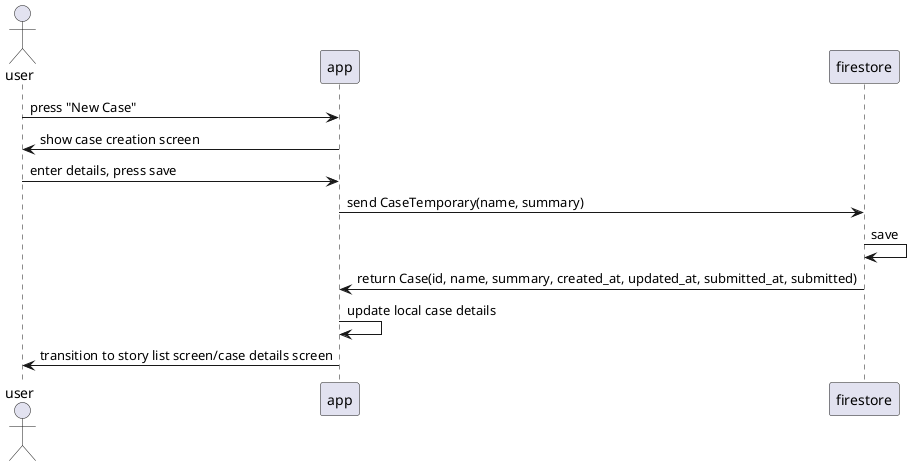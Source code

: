 @startuml

actor user
participant app
participant firestore as fs

user -> app: press "New Case"
app -> user: show case creation screen
user -> app: enter details, press save
app -> fs: send CaseTemporary(name, summary)
fs -> fs: save
fs -> app: return Case(id, name, summary, created_at, updated_at, submitted_at, submitted)
app -> app: update local case details
app -> user: transition to story list screen/case details screen


@enduml
